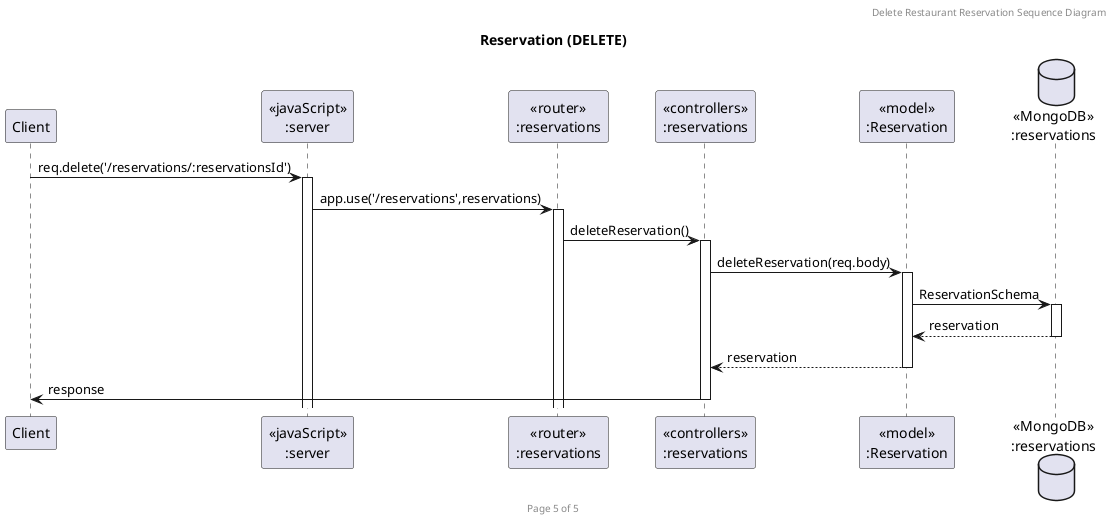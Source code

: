 @startuml Reservation (DELETE)

header Delete Restaurant Reservation Sequence Diagram
footer Page 5 of 5
title "Reservation (DELETE)"

participant "Client" as client
participant "<<javaScript>>\n:server" as server
participant "<<router>>\n:reservations" as routerReservations
participant "<<controllers>>\n:reservations" as controllersReservations
participant "<<model>>\n:Reservation" as modelReservation
database "<<MongoDB>>\n:reservations" as ReservationDatabase

client->server ++:req.delete('/reservations/:reservationsId')
server->routerReservations ++:app.use('/reservations',reservations)
routerReservations->controllersReservations ++:deleteReservation()
controllersReservations ->modelReservation ++: deleteReservation(req.body)
modelReservation -> ReservationDatabase ++: ReservationSchema
ReservationDatabase --> modelReservation --: reservation
controllersReservations <-- modelReservation --:reservation
controllersReservations->client --:response

@enduml